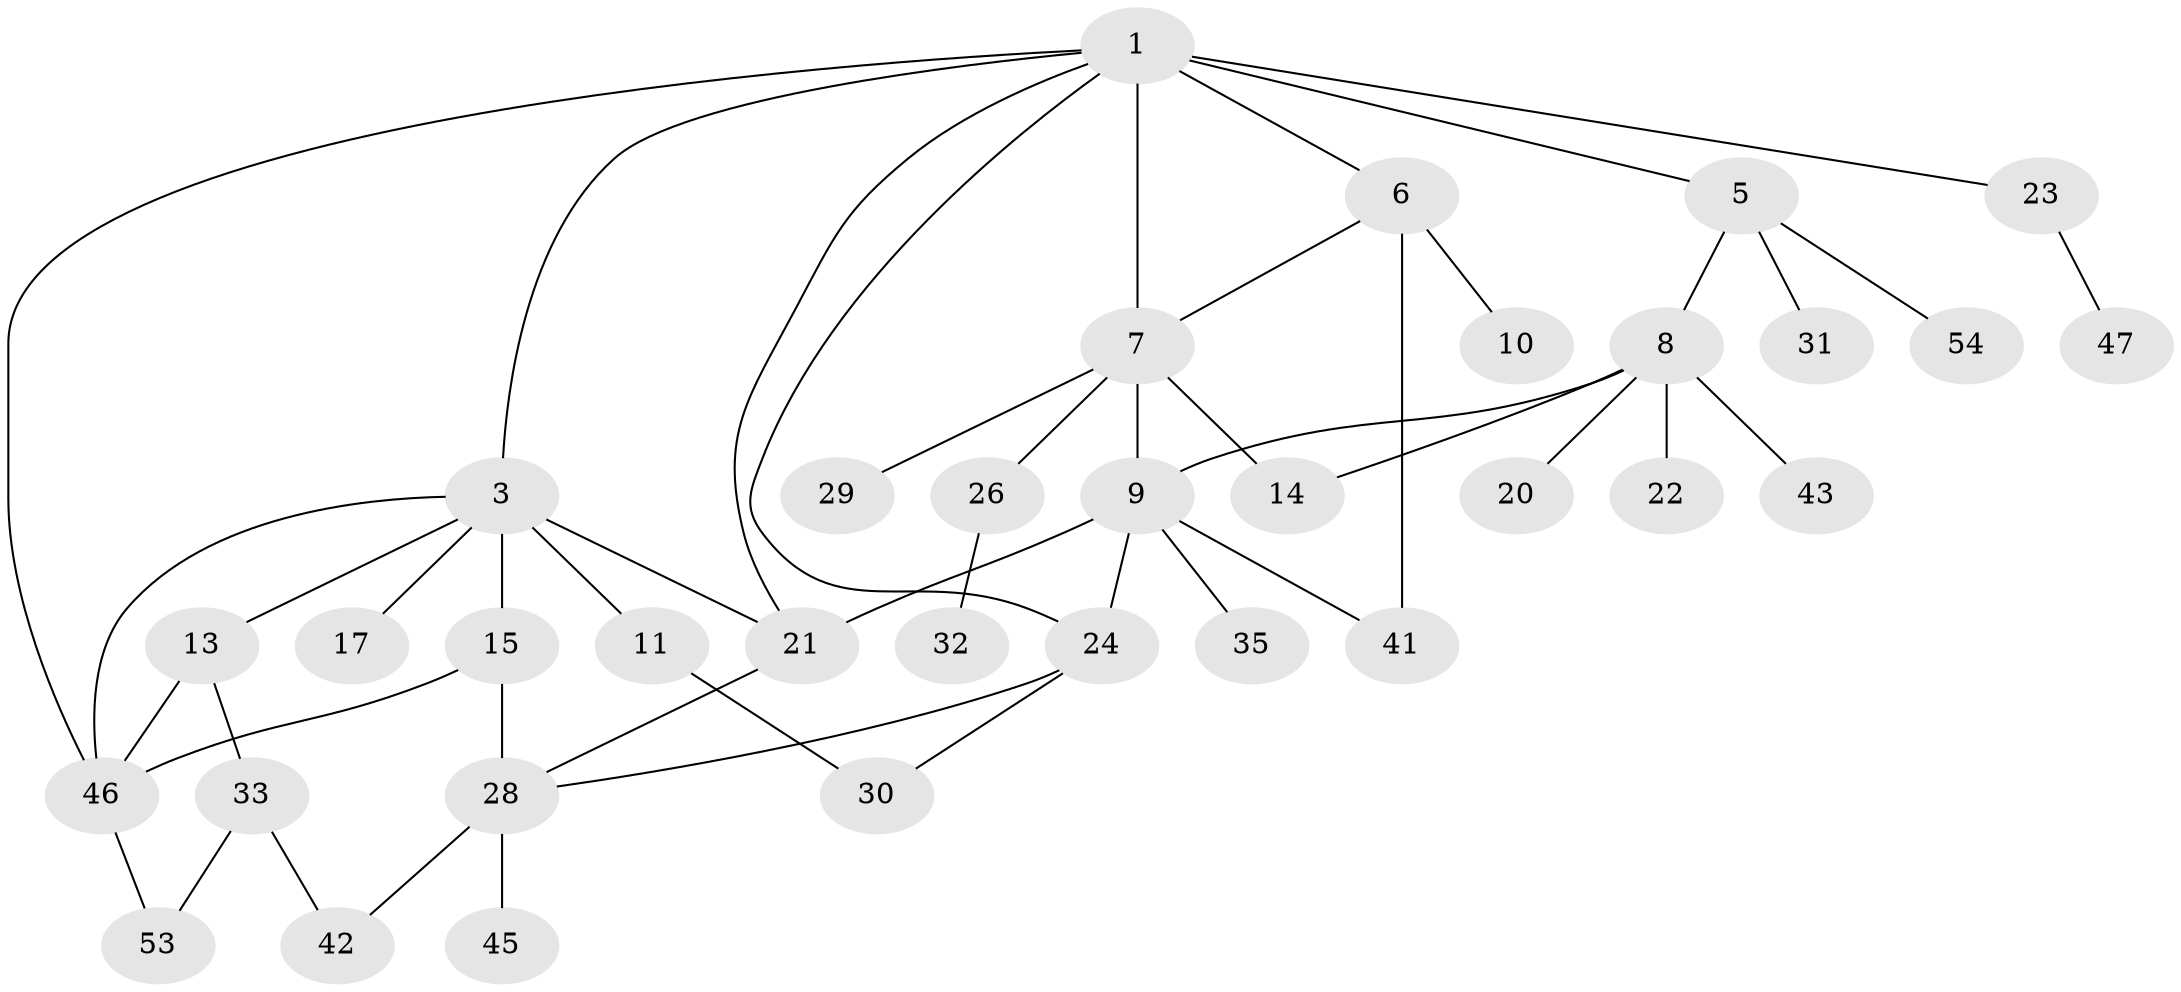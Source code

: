// original degree distribution, {6: 0.07407407407407407, 5: 0.09259259259259259, 3: 0.2222222222222222, 4: 0.09259259259259259, 2: 0.2037037037037037, 1: 0.3148148148148148}
// Generated by graph-tools (version 1.1) at 2025/41/03/06/25 10:41:27]
// undirected, 34 vertices, 48 edges
graph export_dot {
graph [start="1"]
  node [color=gray90,style=filled];
  1 [super="+2"];
  3 [super="+4"];
  5 [super="+18"];
  6 [super="+52"];
  7 [super="+16"];
  8 [super="+12"];
  9 [super="+25"];
  10 [super="+36"];
  11 [super="+48"];
  13 [super="+37"];
  14;
  15 [super="+39"];
  17 [super="+19"];
  20;
  21 [super="+44"];
  22;
  23 [super="+38"];
  24 [super="+27"];
  26 [super="+34"];
  28 [super="+40"];
  29;
  30;
  31;
  32;
  33 [super="+49"];
  35 [super="+51"];
  41;
  42;
  43;
  45;
  46 [super="+50"];
  47;
  53;
  54;
  1 -- 3;
  1 -- 6;
  1 -- 7 [weight=2];
  1 -- 21;
  1 -- 23;
  1 -- 5;
  1 -- 24;
  1 -- 46;
  3 -- 11;
  3 -- 13;
  3 -- 17;
  3 -- 21;
  3 -- 46;
  3 -- 15;
  5 -- 8;
  5 -- 31;
  5 -- 54;
  6 -- 10;
  6 -- 41 [weight=2];
  6 -- 7;
  7 -- 14;
  7 -- 26;
  7 -- 29;
  7 -- 9 [weight=2];
  8 -- 9;
  8 -- 22;
  8 -- 43;
  8 -- 20;
  8 -- 14;
  9 -- 35;
  9 -- 21;
  9 -- 24;
  9 -- 41;
  11 -- 30;
  13 -- 33;
  13 -- 46;
  15 -- 46;
  15 -- 28 [weight=2];
  21 -- 28;
  23 -- 47;
  24 -- 28;
  24 -- 30;
  26 -- 32;
  28 -- 42;
  28 -- 45;
  33 -- 53;
  33 -- 42;
  46 -- 53;
}
